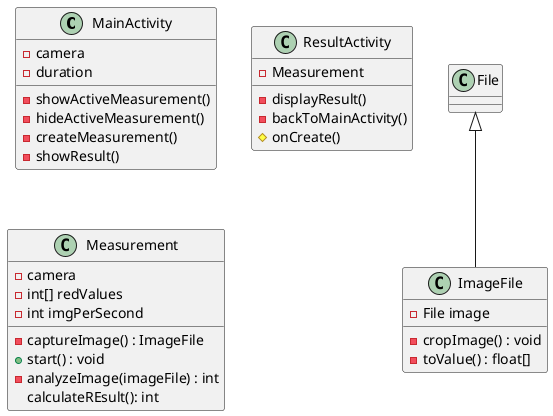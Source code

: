 @startuml ppg herzfrequenzmesser
class MainActivity{
    -camera
    -duration
    
    -showActiveMeasurement()
    -hideActiveMeasurement()
    -createMeasurement()
    -showResult()
}

class ResultActivity{
    -Measurement

    -displayResult()
    -backToMainActivity()
    #onCreate()
}

class ImageFile{
    -File image

    -cropImage() : void
    -toValue() : float[]
}

class File{}

File ^-- ImageFile

class Measurement{
    -camera
    -int[] redValues
    -int imgPerSecond

    -captureImage() : ImageFile
    +start() : void
    -analyzeImage(imageFile) : int
    calculateREsult(): int
}
@enduml